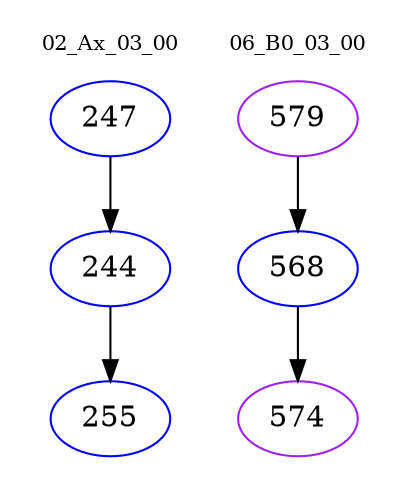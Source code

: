 digraph{
subgraph cluster_0 {
color = white
label = "02_Ax_03_00";
fontsize=10;
T0_247 [label="247", color="blue"]
T0_247 -> T0_244 [color="black"]
T0_244 [label="244", color="blue"]
T0_244 -> T0_255 [color="black"]
T0_255 [label="255", color="blue"]
}
subgraph cluster_1 {
color = white
label = "06_B0_03_00";
fontsize=10;
T1_579 [label="579", color="purple"]
T1_579 -> T1_568 [color="black"]
T1_568 [label="568", color="blue"]
T1_568 -> T1_574 [color="black"]
T1_574 [label="574", color="purple"]
}
}
